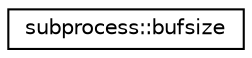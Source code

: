 digraph "Graphical Class Hierarchy"
{
  edge [fontname="Helvetica",fontsize="10",labelfontname="Helvetica",labelfontsize="10"];
  node [fontname="Helvetica",fontsize="10",shape=record];
  rankdir="LR";
  Node0 [label="subprocess::bufsize",height=0.2,width=0.4,color="black", fillcolor="white", style="filled",URL="$structsubprocess_1_1bufsize.html"];
}
